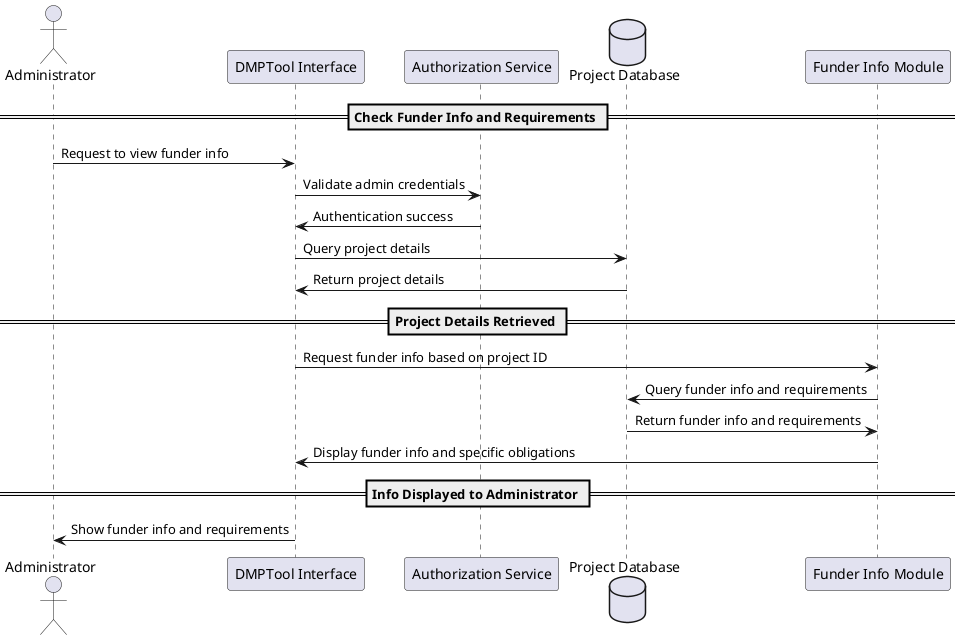 @startuml
actor Administrator as admin
participant "DMPTool Interface" as interface
participant "Authorization Service" as auth
database "Project Database" as db
participant "Funder Info Module" as funderModule

== Check Funder Info and Requirements ==

admin -> interface : Request to view funder info
interface -> auth : Validate admin credentials
auth -> interface : Authentication success
interface -> db : Query project details
db -> interface : Return project details

== Project Details Retrieved ==

interface -> funderModule : Request funder info based on project ID
funderModule -> db : Query funder info and requirements
db -> funderModule : Return funder info and requirements
funderModule -> interface : Display funder info and specific obligations

== Info Displayed to Administrator ==

interface -> admin : Show funder info and requirements

@enduml